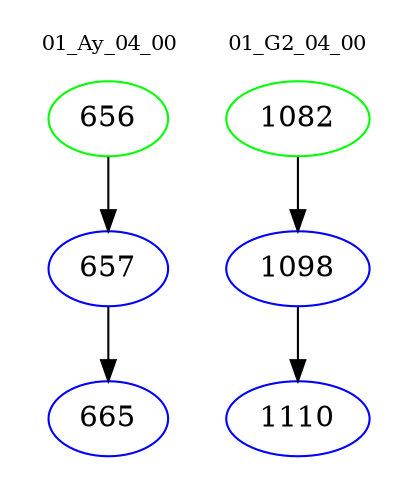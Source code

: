 digraph{
subgraph cluster_0 {
color = white
label = "01_Ay_04_00";
fontsize=10;
T0_656 [label="656", color="green"]
T0_656 -> T0_657 [color="black"]
T0_657 [label="657", color="blue"]
T0_657 -> T0_665 [color="black"]
T0_665 [label="665", color="blue"]
}
subgraph cluster_1 {
color = white
label = "01_G2_04_00";
fontsize=10;
T1_1082 [label="1082", color="green"]
T1_1082 -> T1_1098 [color="black"]
T1_1098 [label="1098", color="blue"]
T1_1098 -> T1_1110 [color="black"]
T1_1110 [label="1110", color="blue"]
}
}
